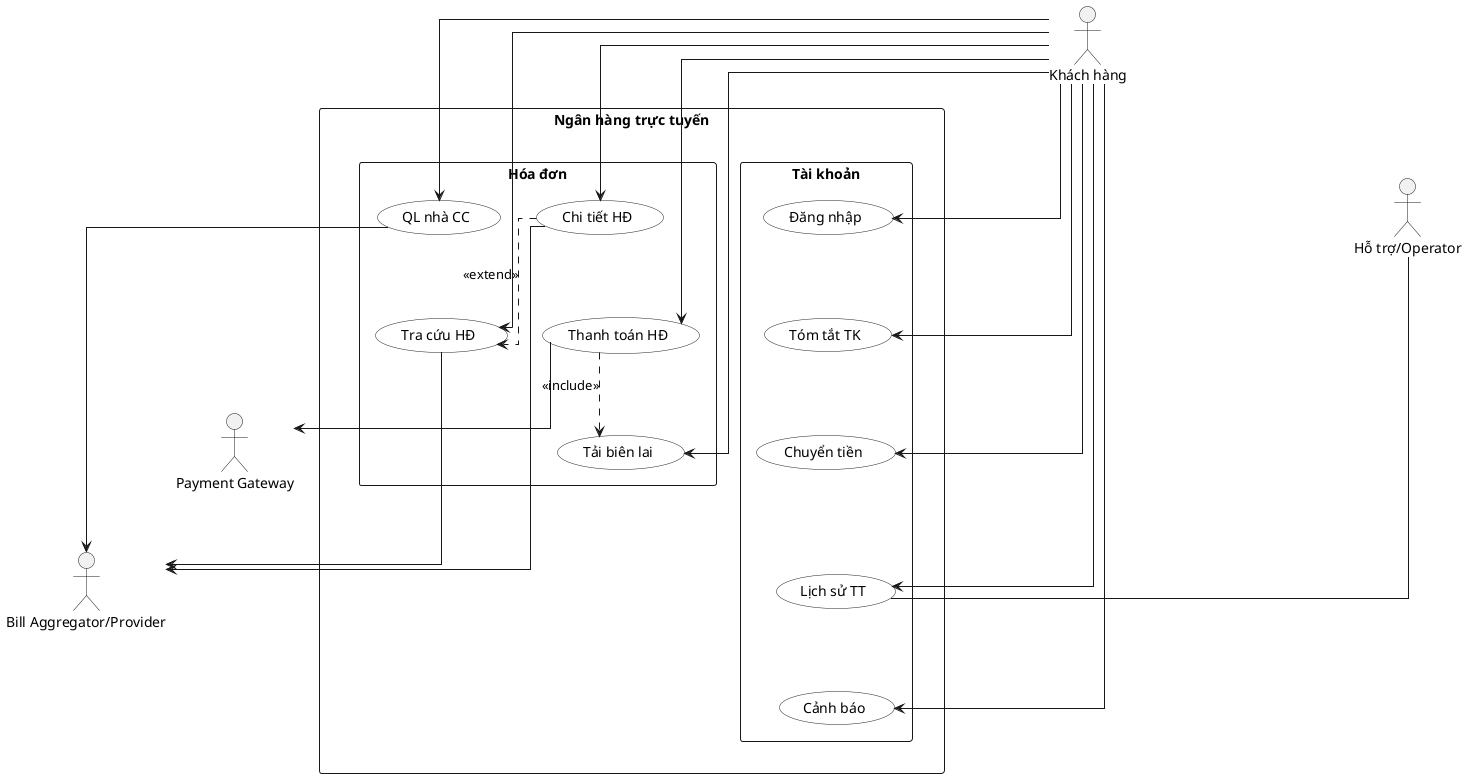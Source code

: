 @startuml
' ===== Online Banking Use Case — Portrait (Top→Middle→Bottom) =====
top to bottom direction
skinparam linetype ortho
skinparam packageStyle rectangle
skinparam usecase {
  BackgroundColor #FFFFFF
  BorderColor #222222
}

' ---------------- ROW 1: TOP — USERS ----------------
actor Customer as "Khách hàng"
actor Support  as "Hỗ trợ/Operator"

' (Neo chiều dọc giữa các hàng)
Customer -[hidden]down-> Support

' ---------------- ROW 2: MIDDLE — SYSTEM ----------------
rectangle "Ngân hàng trực tuyến" as System {

  ' CỘT TRÁI: TÀI KHOẢN (gọn tên để giảm bề ngang)
  package "Tài khoản" as ACC {
    usecase UC_Login           as "Đăng nhập"
    usecase UC_ViewAcct        as "Tóm tắt TK"
    usecase UC_Transfer        as "Chuyển tiền"
    usecase UC_ViewPaymentHist as "Lịch sử TT"
    usecase UC_ConfigAlert     as "Cảnh báo"
  }

  ' CỘT PHẢI: HÓA ĐƠN
  package "Hóa đơn" as BILL {
    usecase UC_ManageBiller    as "QL nhà CC"
    usecase UC_QueryBills      as "Tra cứu HĐ"
    usecase UC_ViewBillDetail  as "Chi tiết HĐ"
    usecase UC_PayBill         as "Thanh toán HĐ"
    usecase UC_DownloadReceipt as "Tải biên lai"
  }
}

' Neo: USERS -> SYSTEM theo chiều dọc
Support -[hidden]down-> System

' ---------------- ROW 3: BOTTOM — EXTERNAL SYSTEMS ----------------
actor PaymentGW  as "Payment Gateway"
actor BillerProv as "Bill Aggregator/Provider"
' Nếu IdP hoàn toàn bên ngoài, bật dòng dưới:
' actor Auth as "Auth/IdP"

' Neo: SYSTEM -> EXTERNAL theo chiều dọc
System -[hidden]down-> PaymentGW
PaymentGW -[hidden]down-> BillerProv

' ================= LINKS (đều theo chiều DỌC) =================
' USERS ↓ SYSTEM
Customer -down-> UC_Login
Customer -down-> UC_ViewAcct
Customer -down-> UC_Transfer
Customer -down-> UC_ViewPaymentHist
Customer -down-> UC_ConfigAlert
Customer -down-> UC_ManageBiller
Customer -down-> UC_QueryBills
Customer -down-> UC_ViewBillDetail
Customer -down-> UC_PayBill
Customer -down-> UC_DownloadReceipt

Support --- UC_ViewPaymentHist

' SYSTEM ↓ EXTERNAL
UC_PayBill         -down-> PaymentGW
UC_ManageBiller    -down-> BillerProv
UC_QueryBills      -down-> BillerProv
UC_ViewBillDetail  -down-> BillerProv
' Nếu Auth/IdP là ngoại vi:
' UC_Login           -down-> Auth

' QUAN HỆ GIỮA USE CASE (đặt ngắn – cùng hàng, hạn chế chéo)
UC_ViewBillDetail .> UC_QueryBills : <<extend>>
UC_PayBill .> UC_DownloadReceipt  : <<include>>

' ===== Tips bố cục: giữ thứ tự dọc ổn định (không vẽ) =====
UC_Login -[hidden]-> UC_ViewAcct
UC_ViewAcct -[hidden]-> UC_Transfer
UC_Transfer -[hidden]-> UC_ViewPaymentHist
UC_ViewPaymentHist -[hidden]-> UC_ConfigAlert

UC_ManageBiller -[hidden]-> UC_QueryBills
UC_QueryBills -[hidden]-> UC_ViewBillDetail
UC_ViewBillDetail -[hidden]-> UC_PayBill
UC_PayBill -[hidden]-> UC_DownloadReceipt
@enduml
